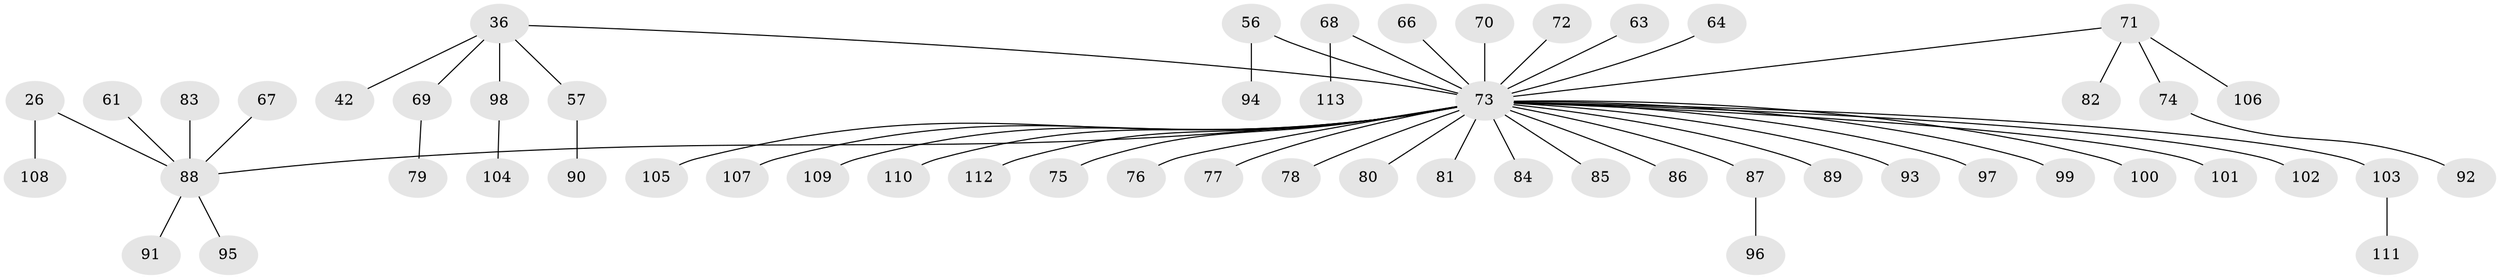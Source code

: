 // original degree distribution, {7: 0.008849557522123894, 5: 0.035398230088495575, 4: 0.08849557522123894, 3: 0.12389380530973451, 6: 0.008849557522123894, 2: 0.23008849557522124, 1: 0.504424778761062}
// Generated by graph-tools (version 1.1) at 2025/53/03/09/25 04:53:48]
// undirected, 56 vertices, 55 edges
graph export_dot {
graph [start="1"]
  node [color=gray90,style=filled];
  26;
  36 [super="+27"];
  42;
  56;
  57;
  61;
  63;
  64;
  66;
  67;
  68;
  69;
  70;
  71;
  72;
  73 [super="+48+65+58"];
  74;
  75;
  76;
  77;
  78;
  79;
  80;
  81;
  82;
  83;
  84;
  85;
  86;
  87;
  88 [super="+13+14+54"];
  89;
  90;
  91;
  92;
  93;
  94;
  95;
  96;
  97;
  98;
  99;
  100;
  101;
  102;
  103;
  104;
  105;
  106;
  107;
  108;
  109;
  110;
  111;
  112;
  113;
  26 -- 108;
  26 -- 88;
  36 -- 42;
  36 -- 57;
  36 -- 69;
  36 -- 98;
  36 -- 73;
  56 -- 94;
  56 -- 73;
  57 -- 90;
  61 -- 88;
  63 -- 73;
  64 -- 73;
  66 -- 73;
  67 -- 88;
  68 -- 113;
  68 -- 73;
  69 -- 79;
  70 -- 73;
  71 -- 74;
  71 -- 82;
  71 -- 106;
  71 -- 73;
  72 -- 73;
  73 -- 97;
  73 -- 112;
  73 -- 75;
  73 -- 77;
  73 -- 78;
  73 -- 80;
  73 -- 81;
  73 -- 84;
  73 -- 85;
  73 -- 86;
  73 -- 87;
  73 -- 88;
  73 -- 89;
  73 -- 93;
  73 -- 99;
  73 -- 100;
  73 -- 101;
  73 -- 102;
  73 -- 103;
  73 -- 105;
  73 -- 107;
  73 -- 109;
  73 -- 110;
  73 -- 76;
  74 -- 92;
  83 -- 88;
  87 -- 96;
  88 -- 91;
  88 -- 95;
  98 -- 104;
  103 -- 111;
}
